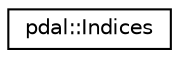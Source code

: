 digraph "Graphical Class Hierarchy"
{
  edge [fontname="Helvetica",fontsize="10",labelfontname="Helvetica",labelfontsize="10"];
  node [fontname="Helvetica",fontsize="10",shape=record];
  rankdir="LR";
  Node1 [label="pdal::Indices",height=0.2,width=0.4,color="black", fillcolor="white", style="filled",URL="$namespacepdal.html#structpdal_1_1Indices"];
}
